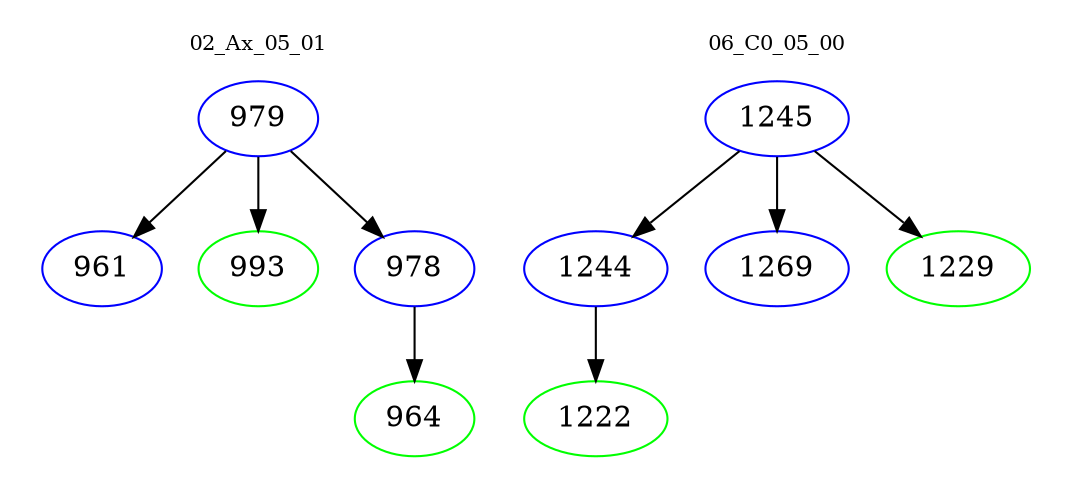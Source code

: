 digraph{
subgraph cluster_0 {
color = white
label = "02_Ax_05_01";
fontsize=10;
T0_979 [label="979", color="blue"]
T0_979 -> T0_961 [color="black"]
T0_961 [label="961", color="blue"]
T0_979 -> T0_993 [color="black"]
T0_993 [label="993", color="green"]
T0_979 -> T0_978 [color="black"]
T0_978 [label="978", color="blue"]
T0_978 -> T0_964 [color="black"]
T0_964 [label="964", color="green"]
}
subgraph cluster_1 {
color = white
label = "06_C0_05_00";
fontsize=10;
T1_1245 [label="1245", color="blue"]
T1_1245 -> T1_1244 [color="black"]
T1_1244 [label="1244", color="blue"]
T1_1244 -> T1_1222 [color="black"]
T1_1222 [label="1222", color="green"]
T1_1245 -> T1_1269 [color="black"]
T1_1269 [label="1269", color="blue"]
T1_1245 -> T1_1229 [color="black"]
T1_1229 [label="1229", color="green"]
}
}
